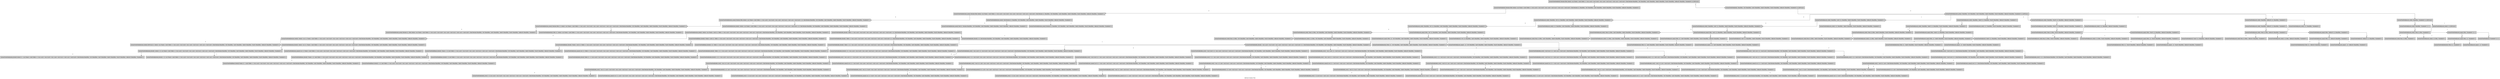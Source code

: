 digraph
{
    label = "Abstract Syntax Tree"
    splines = ortho

    b384e7c [ label = "SyntaxTreeNode[declare_area]{ Declare }{  Dfa1 Initial = m1 Finals = (m5) Table = ( <m1 a m2> <m1 b m3> <m1 c m4> <m2 b m1> <m3 c m1> <m4 b m5> ) End Declare Run(Dfa1, \"cb\") Run(Dfa1, \"acb\") Run(Dfa1, \"abcb\") Run(Dfa1, \"bccb\") Run(Dfa1, \"abbccb\") Run(Dfa1, \"bcababcb\") }", shape = box, style = filled ]
    dc11b95 [ label = "SyntaxTreeNode[identity]{ Dfa1 }{  Initial = m1 Finals = (m5) Table = ( <m1 a m2> <m1 b m3> <m1 c m4> <m2 b m1> <m3 c m1> <m4 b m5> ) End Declare Run(Dfa1, \"cb\") Run(Dfa1, \"acb\") Run(Dfa1, \"abcb\") Run(Dfa1, \"bccb\") Run(Dfa1, \"abbccb\") Run(Dfa1, \"bcababcb\") }", shape = box, style = filled ]
    "9a2f2b0" [ label = "SyntaxTreeNode[declare_area]{ Declare Dfa1 }{  Initial = m1 Finals = (m5) Table = ( <m1 a m2> <m1 b m3> <m1 c m4> <m2 b m1> <m3 c m1> <m4 b m5> ) End Declare Run(Dfa1, \"cb\") Run(Dfa1, \"acb\") Run(Dfa1, \"abcb\") Run(Dfa1, \"bccb\") Run(Dfa1, \"abbccb\") Run(Dfa1, \"bcababcb\") }", shape = box, style = filled ]
    "2a870c7" [ label = "SyntaxTreeNode[declare_body]{ [[NULL]] }{  Initial = m1 Finals = (m5) Table = ( <m1 a m2> <m1 b m3> <m1 c m4> <m2 b m1> <m3 c m1> <m4 b m5> ) End Declare Run(Dfa1, \"cb\") Run(Dfa1, \"acb\") Run(Dfa1, \"abcb\") Run(Dfa1, \"bccb\") Run(Dfa1, \"abbccb\") Run(Dfa1, \"bcababcb\") }", shape = box, style = filled ]
    a15c55b [ label = "SyntaxTreeNode[initial_block]{ Initial }{  = m1 Finals = (m5) Table = ( <m1 a m2> <m1 b m3> <m1 c m4> <m2 b m1> <m3 c m1> <m4 b m5> ) End Declare Run(Dfa1, \"cb\") Run(Dfa1, \"acb\") Run(Dfa1, \"abcb\") Run(Dfa1, \"bccb\") Run(Dfa1, \"abbccb\") Run(Dfa1, \"bcababcb\") }", shape = box, style = filled ]
    "8b6a541" [ label = "SyntaxTreeNode[initial_block]{ = }{  m1 Finals = (m5) Table = ( <m1 a m2> <m1 b m3> <m1 c m4> <m2 b m1> <m3 c m1> <m4 b m5> ) End Declare Run(Dfa1, \"cb\") Run(Dfa1, \"acb\") Run(Dfa1, \"abcb\") Run(Dfa1, \"bccb\") Run(Dfa1, \"abbccb\") Run(Dfa1, \"bcababcb\") }", shape = box, style = filled ]
    "27ed3b6" [ label = "SyntaxTreeNode[initial_block]{  Initial = }{  m1 Finals = (m5) Table = ( <m1 a m2> <m1 b m3> <m1 c m4> <m2 b m1> <m3 c m1> <m4 b m5> ) End Declare Run(Dfa1, \"cb\") Run(Dfa1, \"acb\") Run(Dfa1, \"abcb\") Run(Dfa1, \"bccb\") Run(Dfa1, \"abbccb\") Run(Dfa1, \"bcababcb\") }", shape = box, style = filled ]
    af635c9 [ label = "SyntaxTreeNode[state_name]{ m1 }{  Finals = (m5) Table = ( <m1 a m2> <m1 b m3> <m1 c m4> <m2 b m1> <m3 c m1> <m4 b m5> ) End Declare Run(Dfa1, \"cb\") Run(Dfa1, \"acb\") Run(Dfa1, \"abcb\") Run(Dfa1, \"bccb\") Run(Dfa1, \"abbccb\") Run(Dfa1, \"bcababcb\") }", shape = box, style = filled ]
    "689a6d8" [ label = "SyntaxTreeNode[initial_block]{  Initial = m1 }{  Finals = (m5) Table = ( <m1 a m2> <m1 b m3> <m1 c m4> <m2 b m1> <m3 c m1> <m4 b m5> ) End Declare Run(Dfa1, \"cb\") Run(Dfa1, \"acb\") Run(Dfa1, \"abcb\") Run(Dfa1, \"bccb\") Run(Dfa1, \"abbccb\") Run(Dfa1, \"bcababcb\") }", shape = box, style = filled ]
    fa0025f [ label = "SyntaxTreeNode[declare_body]{  Initial = m1 }{  Finals = (m5) Table = ( <m1 a m2> <m1 b m3> <m1 c m4> <m2 b m1> <m3 c m1> <m4 b m5> ) End Declare Run(Dfa1, \"cb\") Run(Dfa1, \"acb\") Run(Dfa1, \"abcb\") Run(Dfa1, \"bccb\") Run(Dfa1, \"abbccb\") Run(Dfa1, \"bcababcb\") }", shape = box, style = filled ]
    ec50811 [ label = "SyntaxTreeNode[finals_block]{ Finals }{  = (m5) Table = ( <m1 a m2> <m1 b m3> <m1 c m4> <m2 b m1> <m3 c m1> <m4 b m5> ) End Declare Run(Dfa1, \"cb\") Run(Dfa1, \"acb\") Run(Dfa1, \"abcb\") Run(Dfa1, \"bccb\") Run(Dfa1, \"abbccb\") Run(Dfa1, \"bcababcb\") }", shape = box, style = filled ]
    "32fe9bc" [ label = "SyntaxTreeNode[finals_block]{ = }{  (m5) Table = ( <m1 a m2> <m1 b m3> <m1 c m4> <m2 b m1> <m3 c m1> <m4 b m5> ) End Declare Run(Dfa1, \"cb\") Run(Dfa1, \"acb\") Run(Dfa1, \"abcb\") Run(Dfa1, \"bccb\") Run(Dfa1, \"abbccb\") Run(Dfa1, \"bcababcb\") }", shape = box, style = filled ]
    c844104 [ label = "SyntaxTreeNode[finals_block]{  Finals = }{  (m5) Table = ( <m1 a m2> <m1 b m3> <m1 c m4> <m2 b m1> <m3 c m1> <m4 b m5> ) End Declare Run(Dfa1, \"cb\") Run(Dfa1, \"acb\") Run(Dfa1, \"abcb\") Run(Dfa1, \"bccb\") Run(Dfa1, \"abbccb\") Run(Dfa1, \"bcababcb\") }", shape = box, style = filled ]
    "8ea7c40" [ label = "SyntaxTreeNode[finals_block]{ ( }{ m5) Table = ( <m1 a m2> <m1 b m3> <m1 c m4> <m2 b m1> <m3 c m1> <m4 b m5> ) End Declare Run(Dfa1, \"cb\") Run(Dfa1, \"acb\") Run(Dfa1, \"abcb\") Run(Dfa1, \"bccb\") Run(Dfa1, \"abbccb\") Run(Dfa1, \"bcababcb\") }", shape = box, style = filled ]
    a1e719b [ label = "SyntaxTreeNode[finals_block]{  Finals = ( }{ m5) Table = ( <m1 a m2> <m1 b m3> <m1 c m4> <m2 b m1> <m3 c m1> <m4 b m5> ) End Declare Run(Dfa1, \"cb\") Run(Dfa1, \"acb\") Run(Dfa1, \"abcb\") Run(Dfa1, \"bccb\") Run(Dfa1, \"abbccb\") Run(Dfa1, \"bcababcb\") }", shape = box, style = filled ]
    "5229cfd" [ label = "SyntaxTreeNode[state_name]{ m5 }{ ) Table = ( <m1 a m2> <m1 b m3> <m1 c m4> <m2 b m1> <m3 c m1> <m4 b m5> ) End Declare Run(Dfa1, \"cb\") Run(Dfa1, \"acb\") Run(Dfa1, \"abcb\") Run(Dfa1, \"bccb\") Run(Dfa1, \"abbccb\") Run(Dfa1, \"bcababcb\") }", shape = box, style = filled ]
    "5da8fe3" [ label = "SyntaxTreeNode[finals_block]{  Finals = (m5 }{ ) Table = ( <m1 a m2> <m1 b m3> <m1 c m4> <m2 b m1> <m3 c m1> <m4 b m5> ) End Declare Run(Dfa1, \"cb\") Run(Dfa1, \"acb\") Run(Dfa1, \"abcb\") Run(Dfa1, \"bccb\") Run(Dfa1, \"abbccb\") Run(Dfa1, \"bcababcb\") }", shape = box, style = filled ]
    "9f70031" [ label = "SyntaxTreeNode[finals_block]{ ) }{  Table = ( <m1 a m2> <m1 b m3> <m1 c m4> <m2 b m1> <m3 c m1> <m4 b m5> ) End Declare Run(Dfa1, \"cb\") Run(Dfa1, \"acb\") Run(Dfa1, \"abcb\") Run(Dfa1, \"bccb\") Run(Dfa1, \"abbccb\") Run(Dfa1, \"bcababcb\") }", shape = box, style = filled ]
    "69050c2" [ label = "SyntaxTreeNode[finals_block]{  Finals = (m5) }{  Table = ( <m1 a m2> <m1 b m3> <m1 c m4> <m2 b m1> <m3 c m1> <m4 b m5> ) End Declare Run(Dfa1, \"cb\") Run(Dfa1, \"acb\") Run(Dfa1, \"abcb\") Run(Dfa1, \"bccb\") Run(Dfa1, \"abbccb\") Run(Dfa1, \"bcababcb\") }", shape = box, style = filled ]
    "16c6d23" [ label = "SyntaxTreeNode[declare_body]{  Initial = m1 Finals = (m5) }{  Table = ( <m1 a m2> <m1 b m3> <m1 c m4> <m2 b m1> <m3 c m1> <m4 b m5> ) End Declare Run(Dfa1, \"cb\") Run(Dfa1, \"acb\") Run(Dfa1, \"abcb\") Run(Dfa1, \"bccb\") Run(Dfa1, \"abbccb\") Run(Dfa1, \"bcababcb\") }", shape = box, style = filled ]
    "2aea170" [ label = "SyntaxTreeNode[table_block]{ Table }{  = ( <m1 a m2> <m1 b m3> <m1 c m4> <m2 b m1> <m3 c m1> <m4 b m5> ) End Declare Run(Dfa1, \"cb\") Run(Dfa1, \"acb\") Run(Dfa1, \"abcb\") Run(Dfa1, \"bccb\") Run(Dfa1, \"abbccb\") Run(Dfa1, \"bcababcb\") }", shape = box, style = filled ]
    ee85b54 [ label = "SyntaxTreeNode[table_block]{ = }{  ( <m1 a m2> <m1 b m3> <m1 c m4> <m2 b m1> <m3 c m1> <m4 b m5> ) End Declare Run(Dfa1, \"cb\") Run(Dfa1, \"acb\") Run(Dfa1, \"abcb\") Run(Dfa1, \"bccb\") Run(Dfa1, \"abbccb\") Run(Dfa1, \"bcababcb\") }", shape = box, style = filled ]
    e39d066 [ label = "SyntaxTreeNode[table_block]{  Table = }{  ( <m1 a m2> <m1 b m3> <m1 c m4> <m2 b m1> <m3 c m1> <m4 b m5> ) End Declare Run(Dfa1, \"cb\") Run(Dfa1, \"acb\") Run(Dfa1, \"abcb\") Run(Dfa1, \"bccb\") Run(Dfa1, \"abbccb\") Run(Dfa1, \"bcababcb\") }", shape = box, style = filled ]
    "22925b6" [ label = "SyntaxTreeNode[table_block]{ ( }{  <m1 a m2> <m1 b m3> <m1 c m4> <m2 b m1> <m3 c m1> <m4 b m5> ) End Declare Run(Dfa1, \"cb\") Run(Dfa1, \"acb\") Run(Dfa1, \"abcb\") Run(Dfa1, \"bccb\") Run(Dfa1, \"abbccb\") Run(Dfa1, \"bcababcb\") }", shape = box, style = filled ]
    c77d4ca [ label = "SyntaxTreeNode[table_block]{  Table = ( }{  <m1 a m2> <m1 b m3> <m1 c m4> <m2 b m1> <m3 c m1> <m4 b m5> ) End Declare Run(Dfa1, \"cb\") Run(Dfa1, \"acb\") Run(Dfa1, \"abcb\") Run(Dfa1, \"bccb\") Run(Dfa1, \"abbccb\") Run(Dfa1, \"bcababcb\") }", shape = box, style = filled ]
    "13e65bf" [ label = "SyntaxTreeNode[table_row]{ < }{ m1 a m2> <m1 b m3> <m1 c m4> <m2 b m1> <m3 c m1> <m4 b m5> ) End Declare Run(Dfa1, \"cb\") Run(Dfa1, \"acb\") Run(Dfa1, \"abcb\") Run(Dfa1, \"bccb\") Run(Dfa1, \"abbccb\") Run(Dfa1, \"bcababcb\") }", shape = box, style = filled ]
    "38af056" [ label = "SyntaxTreeNode[state_name]{ m1 }{  a m2> <m1 b m3> <m1 c m4> <m2 b m1> <m3 c m1> <m4 b m5> ) End Declare Run(Dfa1, \"cb\") Run(Dfa1, \"acb\") Run(Dfa1, \"abcb\") Run(Dfa1, \"bccb\") Run(Dfa1, \"abbccb\") Run(Dfa1, \"bcababcb\") }", shape = box, style = filled ]
    "57dfb90" [ label = "SyntaxTreeNode[table_row]{  <m1 }{  a m2> <m1 b m3> <m1 c m4> <m2 b m1> <m3 c m1> <m4 b m5> ) End Declare Run(Dfa1, \"cb\") Run(Dfa1, \"acb\") Run(Dfa1, \"abcb\") Run(Dfa1, \"bccb\") Run(Dfa1, \"abbccb\") Run(Dfa1, \"bcababcb\") }", shape = box, style = filled ]
    e5d024a [ label = "SyntaxTreeNode[symbol]{ a }{  m2> <m1 b m3> <m1 c m4> <m2 b m1> <m3 c m1> <m4 b m5> ) End Declare Run(Dfa1, \"cb\") Run(Dfa1, \"acb\") Run(Dfa1, \"abcb\") Run(Dfa1, \"bccb\") Run(Dfa1, \"abbccb\") Run(Dfa1, \"bcababcb\") }", shape = box, style = filled ]
    de2fcef [ label = "SyntaxTreeNode[table_row]{  <m1 a }{  m2> <m1 b m3> <m1 c m4> <m2 b m1> <m3 c m1> <m4 b m5> ) End Declare Run(Dfa1, \"cb\") Run(Dfa1, \"acb\") Run(Dfa1, \"abcb\") Run(Dfa1, \"bccb\") Run(Dfa1, \"abbccb\") Run(Dfa1, \"bcababcb\") }", shape = box, style = filled ]
    c537ff0 [ label = "SyntaxTreeNode[state_name]{ m2 }{ > <m1 b m3> <m1 c m4> <m2 b m1> <m3 c m1> <m4 b m5> ) End Declare Run(Dfa1, \"cb\") Run(Dfa1, \"acb\") Run(Dfa1, \"abcb\") Run(Dfa1, \"bccb\") Run(Dfa1, \"abbccb\") Run(Dfa1, \"bcababcb\") }", shape = box, style = filled ]
    "0ee360b" [ label = "SyntaxTreeNode[table_row]{  <m1 a m2 }{ > <m1 b m3> <m1 c m4> <m2 b m1> <m3 c m1> <m4 b m5> ) End Declare Run(Dfa1, \"cb\") Run(Dfa1, \"acb\") Run(Dfa1, \"abcb\") Run(Dfa1, \"bccb\") Run(Dfa1, \"abbccb\") Run(Dfa1, \"bcababcb\") }", shape = box, style = filled ]
    a6b63a8 [ label = "SyntaxTreeNode[table_row]{ > }{  <m1 b m3> <m1 c m4> <m2 b m1> <m3 c m1> <m4 b m5> ) End Declare Run(Dfa1, \"cb\") Run(Dfa1, \"acb\") Run(Dfa1, \"abcb\") Run(Dfa1, \"bccb\") Run(Dfa1, \"abbccb\") Run(Dfa1, \"bcababcb\") }", shape = box, style = filled ]
    "9decc96" [ label = "SyntaxTreeNode[table_row]{  <m1 a m2> }{  <m1 b m3> <m1 c m4> <m2 b m1> <m3 c m1> <m4 b m5> ) End Declare Run(Dfa1, \"cb\") Run(Dfa1, \"acb\") Run(Dfa1, \"abcb\") Run(Dfa1, \"bccb\") Run(Dfa1, \"abbccb\") Run(Dfa1, \"bcababcb\") }", shape = box, style = filled ]
    adc018e [ label = "SyntaxTreeNode[table_row]{ < }{ m1 b m3> <m1 c m4> <m2 b m1> <m3 c m1> <m4 b m5> ) End Declare Run(Dfa1, \"cb\") Run(Dfa1, \"acb\") Run(Dfa1, \"abcb\") Run(Dfa1, \"bccb\") Run(Dfa1, \"abbccb\") Run(Dfa1, \"bcababcb\") }", shape = box, style = filled ]
    "7da2ecf" [ label = "SyntaxTreeNode[state_name]{ m1 }{  b m3> <m1 c m4> <m2 b m1> <m3 c m1> <m4 b m5> ) End Declare Run(Dfa1, \"cb\") Run(Dfa1, \"acb\") Run(Dfa1, \"abcb\") Run(Dfa1, \"bccb\") Run(Dfa1, \"abbccb\") Run(Dfa1, \"bcababcb\") }", shape = box, style = filled ]
    c303753 [ label = "SyntaxTreeNode[table_row]{  <m1 }{  b m3> <m1 c m4> <m2 b m1> <m3 c m1> <m4 b m5> ) End Declare Run(Dfa1, \"cb\") Run(Dfa1, \"acb\") Run(Dfa1, \"abcb\") Run(Dfa1, \"bccb\") Run(Dfa1, \"abbccb\") Run(Dfa1, \"bcababcb\") }", shape = box, style = filled ]
    c418781 [ label = "SyntaxTreeNode[symbol]{ b }{  m3> <m1 c m4> <m2 b m1> <m3 c m1> <m4 b m5> ) End Declare Run(Dfa1, \"cb\") Run(Dfa1, \"acb\") Run(Dfa1, \"abcb\") Run(Dfa1, \"bccb\") Run(Dfa1, \"abbccb\") Run(Dfa1, \"bcababcb\") }", shape = box, style = filled ]
    "77853b6" [ label = "SyntaxTreeNode[table_row]{  <m1 b }{  m3> <m1 c m4> <m2 b m1> <m3 c m1> <m4 b m5> ) End Declare Run(Dfa1, \"cb\") Run(Dfa1, \"acb\") Run(Dfa1, \"abcb\") Run(Dfa1, \"bccb\") Run(Dfa1, \"abbccb\") Run(Dfa1, \"bcababcb\") }", shape = box, style = filled ]
    f3982a7 [ label = "SyntaxTreeNode[state_name]{ m3 }{ > <m1 c m4> <m2 b m1> <m3 c m1> <m4 b m5> ) End Declare Run(Dfa1, \"cb\") Run(Dfa1, \"acb\") Run(Dfa1, \"abcb\") Run(Dfa1, \"bccb\") Run(Dfa1, \"abbccb\") Run(Dfa1, \"bcababcb\") }", shape = box, style = filled ]
    a9c6177 [ label = "SyntaxTreeNode[table_row]{  <m1 b m3 }{ > <m1 c m4> <m2 b m1> <m3 c m1> <m4 b m5> ) End Declare Run(Dfa1, \"cb\") Run(Dfa1, \"acb\") Run(Dfa1, \"abcb\") Run(Dfa1, \"bccb\") Run(Dfa1, \"abbccb\") Run(Dfa1, \"bcababcb\") }", shape = box, style = filled ]
    "91db31a" [ label = "SyntaxTreeNode[table_row]{ > }{  <m1 c m4> <m2 b m1> <m3 c m1> <m4 b m5> ) End Declare Run(Dfa1, \"cb\") Run(Dfa1, \"acb\") Run(Dfa1, \"abcb\") Run(Dfa1, \"bccb\") Run(Dfa1, \"abbccb\") Run(Dfa1, \"bcababcb\") }", shape = box, style = filled ]
    "46387ca" [ label = "SyntaxTreeNode[table_row]{  <m1 b m3> }{  <m1 c m4> <m2 b m1> <m3 c m1> <m4 b m5> ) End Declare Run(Dfa1, \"cb\") Run(Dfa1, \"acb\") Run(Dfa1, \"abcb\") Run(Dfa1, \"bccb\") Run(Dfa1, \"abbccb\") Run(Dfa1, \"bcababcb\") }", shape = box, style = filled ]
    "8352d06" [ label = "SyntaxTreeNode[table_row]{ < }{ m1 c m4> <m2 b m1> <m3 c m1> <m4 b m5> ) End Declare Run(Dfa1, \"cb\") Run(Dfa1, \"acb\") Run(Dfa1, \"abcb\") Run(Dfa1, \"bccb\") Run(Dfa1, \"abbccb\") Run(Dfa1, \"bcababcb\") }", shape = box, style = filled ]
    c3e468f [ label = "SyntaxTreeNode[state_name]{ m1 }{  c m4> <m2 b m1> <m3 c m1> <m4 b m5> ) End Declare Run(Dfa1, \"cb\") Run(Dfa1, \"acb\") Run(Dfa1, \"abcb\") Run(Dfa1, \"bccb\") Run(Dfa1, \"abbccb\") Run(Dfa1, \"bcababcb\") }", shape = box, style = filled ]
    fb95dfc [ label = "SyntaxTreeNode[table_row]{  <m1 }{  c m4> <m2 b m1> <m3 c m1> <m4 b m5> ) End Declare Run(Dfa1, \"cb\") Run(Dfa1, \"acb\") Run(Dfa1, \"abcb\") Run(Dfa1, \"bccb\") Run(Dfa1, \"abbccb\") Run(Dfa1, \"bcababcb\") }", shape = box, style = filled ]
    "55f8d84" [ label = "SyntaxTreeNode[symbol]{ c }{  m4> <m2 b m1> <m3 c m1> <m4 b m5> ) End Declare Run(Dfa1, \"cb\") Run(Dfa1, \"acb\") Run(Dfa1, \"abcb\") Run(Dfa1, \"bccb\") Run(Dfa1, \"abbccb\") Run(Dfa1, \"bcababcb\") }", shape = box, style = filled ]
    fca3d29 [ label = "SyntaxTreeNode[table_row]{  <m1 c }{  m4> <m2 b m1> <m3 c m1> <m4 b m5> ) End Declare Run(Dfa1, \"cb\") Run(Dfa1, \"acb\") Run(Dfa1, \"abcb\") Run(Dfa1, \"bccb\") Run(Dfa1, \"abbccb\") Run(Dfa1, \"bcababcb\") }", shape = box, style = filled ]
    b26bb39 [ label = "SyntaxTreeNode[state_name]{ m4 }{ > <m2 b m1> <m3 c m1> <m4 b m5> ) End Declare Run(Dfa1, \"cb\") Run(Dfa1, \"acb\") Run(Dfa1, \"abcb\") Run(Dfa1, \"bccb\") Run(Dfa1, \"abbccb\") Run(Dfa1, \"bcababcb\") }", shape = box, style = filled ]
    "05f12fe" [ label = "SyntaxTreeNode[table_row]{  <m1 c m4 }{ > <m2 b m1> <m3 c m1> <m4 b m5> ) End Declare Run(Dfa1, \"cb\") Run(Dfa1, \"acb\") Run(Dfa1, \"abcb\") Run(Dfa1, \"bccb\") Run(Dfa1, \"abbccb\") Run(Dfa1, \"bcababcb\") }", shape = box, style = filled ]
    b234d2f [ label = "SyntaxTreeNode[table_row]{ > }{  <m2 b m1> <m3 c m1> <m4 b m5> ) End Declare Run(Dfa1, \"cb\") Run(Dfa1, \"acb\") Run(Dfa1, \"abcb\") Run(Dfa1, \"bccb\") Run(Dfa1, \"abbccb\") Run(Dfa1, \"bcababcb\") }", shape = box, style = filled ]
    "5a9eb46" [ label = "SyntaxTreeNode[table_row]{  <m1 c m4> }{  <m2 b m1> <m3 c m1> <m4 b m5> ) End Declare Run(Dfa1, \"cb\") Run(Dfa1, \"acb\") Run(Dfa1, \"abcb\") Run(Dfa1, \"bccb\") Run(Dfa1, \"abbccb\") Run(Dfa1, \"bcababcb\") }", shape = box, style = filled ]
    fbc1b90 [ label = "SyntaxTreeNode[table_row]{ < }{ m2 b m1> <m3 c m1> <m4 b m5> ) End Declare Run(Dfa1, \"cb\") Run(Dfa1, \"acb\") Run(Dfa1, \"abcb\") Run(Dfa1, \"bccb\") Run(Dfa1, \"abbccb\") Run(Dfa1, \"bcababcb\") }", shape = box, style = filled ]
    "1c65b00" [ label = "SyntaxTreeNode[state_name]{ m2 }{  b m1> <m3 c m1> <m4 b m5> ) End Declare Run(Dfa1, \"cb\") Run(Dfa1, \"acb\") Run(Dfa1, \"abcb\") Run(Dfa1, \"bccb\") Run(Dfa1, \"abbccb\") Run(Dfa1, \"bcababcb\") }", shape = box, style = filled ]
    "9df1cec" [ label = "SyntaxTreeNode[table_row]{  <m2 }{  b m1> <m3 c m1> <m4 b m5> ) End Declare Run(Dfa1, \"cb\") Run(Dfa1, \"acb\") Run(Dfa1, \"abcb\") Run(Dfa1, \"bccb\") Run(Dfa1, \"abbccb\") Run(Dfa1, \"bcababcb\") }", shape = box, style = filled ]
    "18b5b09" [ label = "SyntaxTreeNode[symbol]{ b }{  m1> <m3 c m1> <m4 b m5> ) End Declare Run(Dfa1, \"cb\") Run(Dfa1, \"acb\") Run(Dfa1, \"abcb\") Run(Dfa1, \"bccb\") Run(Dfa1, \"abbccb\") Run(Dfa1, \"bcababcb\") }", shape = box, style = filled ]
    "713b169" [ label = "SyntaxTreeNode[table_row]{  <m2 b }{  m1> <m3 c m1> <m4 b m5> ) End Declare Run(Dfa1, \"cb\") Run(Dfa1, \"acb\") Run(Dfa1, \"abcb\") Run(Dfa1, \"bccb\") Run(Dfa1, \"abbccb\") Run(Dfa1, \"bcababcb\") }", shape = box, style = filled ]
    e53e654 [ label = "SyntaxTreeNode[state_name]{ m1 }{ > <m3 c m1> <m4 b m5> ) End Declare Run(Dfa1, \"cb\") Run(Dfa1, \"acb\") Run(Dfa1, \"abcb\") Run(Dfa1, \"bccb\") Run(Dfa1, \"abbccb\") Run(Dfa1, \"bcababcb\") }", shape = box, style = filled ]
    "462a345" [ label = "SyntaxTreeNode[table_row]{  <m2 b m1 }{ > <m3 c m1> <m4 b m5> ) End Declare Run(Dfa1, \"cb\") Run(Dfa1, \"acb\") Run(Dfa1, \"abcb\") Run(Dfa1, \"bccb\") Run(Dfa1, \"abbccb\") Run(Dfa1, \"bcababcb\") }", shape = box, style = filled ]
    "2e7e235" [ label = "SyntaxTreeNode[table_row]{ > }{  <m3 c m1> <m4 b m5> ) End Declare Run(Dfa1, \"cb\") Run(Dfa1, \"acb\") Run(Dfa1, \"abcb\") Run(Dfa1, \"bccb\") Run(Dfa1, \"abbccb\") Run(Dfa1, \"bcababcb\") }", shape = box, style = filled ]
    "40ca8af" [ label = "SyntaxTreeNode[table_row]{  <m2 b m1> }{  <m3 c m1> <m4 b m5> ) End Declare Run(Dfa1, \"cb\") Run(Dfa1, \"acb\") Run(Dfa1, \"abcb\") Run(Dfa1, \"bccb\") Run(Dfa1, \"abbccb\") Run(Dfa1, \"bcababcb\") }", shape = box, style = filled ]
    "3d0f28a" [ label = "SyntaxTreeNode[table_row]{ < }{ m3 c m1> <m4 b m5> ) End Declare Run(Dfa1, \"cb\") Run(Dfa1, \"acb\") Run(Dfa1, \"abcb\") Run(Dfa1, \"bccb\") Run(Dfa1, \"abbccb\") Run(Dfa1, \"bcababcb\") }", shape = box, style = filled ]
    "740a84c" [ label = "SyntaxTreeNode[state_name]{ m3 }{  c m1> <m4 b m5> ) End Declare Run(Dfa1, \"cb\") Run(Dfa1, \"acb\") Run(Dfa1, \"abcb\") Run(Dfa1, \"bccb\") Run(Dfa1, \"abbccb\") Run(Dfa1, \"bcababcb\") }", shape = box, style = filled ]
    a60930d [ label = "SyntaxTreeNode[table_row]{  <m3 }{  c m1> <m4 b m5> ) End Declare Run(Dfa1, \"cb\") Run(Dfa1, \"acb\") Run(Dfa1, \"abcb\") Run(Dfa1, \"bccb\") Run(Dfa1, \"abbccb\") Run(Dfa1, \"bcababcb\") }", shape = box, style = filled ]
    ecd27e5 [ label = "SyntaxTreeNode[symbol]{ c }{  m1> <m4 b m5> ) End Declare Run(Dfa1, \"cb\") Run(Dfa1, \"acb\") Run(Dfa1, \"abcb\") Run(Dfa1, \"bccb\") Run(Dfa1, \"abbccb\") Run(Dfa1, \"bcababcb\") }", shape = box, style = filled ]
    "4273fb2" [ label = "SyntaxTreeNode[table_row]{  <m3 c }{  m1> <m4 b m5> ) End Declare Run(Dfa1, \"cb\") Run(Dfa1, \"acb\") Run(Dfa1, \"abcb\") Run(Dfa1, \"bccb\") Run(Dfa1, \"abbccb\") Run(Dfa1, \"bcababcb\") }", shape = box, style = filled ]
    "472d838" [ label = "SyntaxTreeNode[state_name]{ m1 }{ > <m4 b m5> ) End Declare Run(Dfa1, \"cb\") Run(Dfa1, \"acb\") Run(Dfa1, \"abcb\") Run(Dfa1, \"bccb\") Run(Dfa1, \"abbccb\") Run(Dfa1, \"bcababcb\") }", shape = box, style = filled ]
    5698913 [ label = "SyntaxTreeNode[table_row]{  <m3 c m1 }{ > <m4 b m5> ) End Declare Run(Dfa1, \"cb\") Run(Dfa1, \"acb\") Run(Dfa1, \"abcb\") Run(Dfa1, \"bccb\") Run(Dfa1, \"abbccb\") Run(Dfa1, \"bcababcb\") }", shape = box, style = filled ]
    a6f2c98 [ label = "SyntaxTreeNode[table_row]{ > }{  <m4 b m5> ) End Declare Run(Dfa1, \"cb\") Run(Dfa1, \"acb\") Run(Dfa1, \"abcb\") Run(Dfa1, \"bccb\") Run(Dfa1, \"abbccb\") Run(Dfa1, \"bcababcb\") }", shape = box, style = filled ]
    c90f9ce [ label = "SyntaxTreeNode[table_row]{  <m3 c m1> }{  <m4 b m5> ) End Declare Run(Dfa1, \"cb\") Run(Dfa1, \"acb\") Run(Dfa1, \"abcb\") Run(Dfa1, \"bccb\") Run(Dfa1, \"abbccb\") Run(Dfa1, \"bcababcb\") }", shape = box, style = filled ]
    "5ea676d" [ label = "SyntaxTreeNode[table_row]{ < }{ m4 b m5> ) End Declare Run(Dfa1, \"cb\") Run(Dfa1, \"acb\") Run(Dfa1, \"abcb\") Run(Dfa1, \"bccb\") Run(Dfa1, \"abbccb\") Run(Dfa1, \"bcababcb\") }", shape = box, style = filled ]
    c1b67f4 [ label = "SyntaxTreeNode[state_name]{ m4 }{  b m5> ) End Declare Run(Dfa1, \"cb\") Run(Dfa1, \"acb\") Run(Dfa1, \"abcb\") Run(Dfa1, \"bccb\") Run(Dfa1, \"abbccb\") Run(Dfa1, \"bcababcb\") }", shape = box, style = filled ]
    "0b723ea" [ label = "SyntaxTreeNode[table_row]{  <m4 }{  b m5> ) End Declare Run(Dfa1, \"cb\") Run(Dfa1, \"acb\") Run(Dfa1, \"abcb\") Run(Dfa1, \"bccb\") Run(Dfa1, \"abbccb\") Run(Dfa1, \"bcababcb\") }", shape = box, style = filled ]
    "6e3cf29" [ label = "SyntaxTreeNode[symbol]{ b }{  m5> ) End Declare Run(Dfa1, \"cb\") Run(Dfa1, \"acb\") Run(Dfa1, \"abcb\") Run(Dfa1, \"bccb\") Run(Dfa1, \"abbccb\") Run(Dfa1, \"bcababcb\") }", shape = box, style = filled ]
    a4b379f [ label = "SyntaxTreeNode[table_row]{  <m4 b }{  m5> ) End Declare Run(Dfa1, \"cb\") Run(Dfa1, \"acb\") Run(Dfa1, \"abcb\") Run(Dfa1, \"bccb\") Run(Dfa1, \"abbccb\") Run(Dfa1, \"bcababcb\") }", shape = box, style = filled ]
    "133e05f" [ label = "SyntaxTreeNode[state_name]{ m5 }{ > ) End Declare Run(Dfa1, \"cb\") Run(Dfa1, \"acb\") Run(Dfa1, \"abcb\") Run(Dfa1, \"bccb\") Run(Dfa1, \"abbccb\") Run(Dfa1, \"bcababcb\") }", shape = box, style = filled ]
    "9e1b0b3" [ label = "SyntaxTreeNode[table_row]{  <m4 b m5 }{ > ) End Declare Run(Dfa1, \"cb\") Run(Dfa1, \"acb\") Run(Dfa1, \"abcb\") Run(Dfa1, \"bccb\") Run(Dfa1, \"abbccb\") Run(Dfa1, \"bcababcb\") }", shape = box, style = filled ]
    "7b52a83" [ label = "SyntaxTreeNode[table_row]{ > }{  ) End Declare Run(Dfa1, \"cb\") Run(Dfa1, \"acb\") Run(Dfa1, \"abcb\") Run(Dfa1, \"bccb\") Run(Dfa1, \"abbccb\") Run(Dfa1, \"bcababcb\") }", shape = box, style = filled ]
    c6aa69c [ label = "SyntaxTreeNode[table_row]{  <m4 b m5> }{  ) End Declare Run(Dfa1, \"cb\") Run(Dfa1, \"acb\") Run(Dfa1, \"abcb\") Run(Dfa1, \"bccb\") Run(Dfa1, \"abbccb\") Run(Dfa1, \"bcababcb\") }", shape = box, style = filled ]
    bf3401c [ label = "SyntaxTreeNode[table_block]{  <m1 a m2> <m1 b m3> <m1 c m4> <m2 b m1> <m3 c m1> <m4 b m5> }{  ) End Declare Run(Dfa1, \"cb\") Run(Dfa1, \"acb\") Run(Dfa1, \"abcb\") Run(Dfa1, \"bccb\") Run(Dfa1, \"abbccb\") Run(Dfa1, \"bcababcb\") }", shape = box, style = filled ]
    "26c616d" [ label = "SyntaxTreeNode[table_block]{  Table = ( <m1 a m2> <m1 b m3> <m1 c m4> <m2 b m1> <m3 c m1> <m4 b m5> }{  ) End Declare Run(Dfa1, \"cb\") Run(Dfa1, \"acb\") Run(Dfa1, \"abcb\") Run(Dfa1, \"bccb\") Run(Dfa1, \"abbccb\") Run(Dfa1, \"bcababcb\") }", shape = box, style = filled ]
    "11f5486" [ label = "SyntaxTreeNode[table_block]{ ) }{  End Declare Run(Dfa1, \"cb\") Run(Dfa1, \"acb\") Run(Dfa1, \"abcb\") Run(Dfa1, \"bccb\") Run(Dfa1, \"abbccb\") Run(Dfa1, \"bcababcb\") }", shape = box, style = filled ]
    "061af7f" [ label = "SyntaxTreeNode[table_block]{  Table = ( <m1 a m2> <m1 b m3> <m1 c m4> <m2 b m1> <m3 c m1> <m4 b m5> ) }{  End Declare Run(Dfa1, \"cb\") Run(Dfa1, \"acb\") Run(Dfa1, \"abcb\") Run(Dfa1, \"bccb\") Run(Dfa1, \"abbccb\") Run(Dfa1, \"bcababcb\") }", shape = box, style = filled ]
    cd5a145 [ label = "SyntaxTreeNode[declare_body]{  Initial = m1 Finals = (m5) Table = ( <m1 a m2> <m1 b m3> <m1 c m4> <m2 b m1> <m3 c m1> <m4 b m5> ) }{  End Declare Run(Dfa1, \"cb\") Run(Dfa1, \"acb\") Run(Dfa1, \"abcb\") Run(Dfa1, \"bccb\") Run(Dfa1, \"abbccb\") Run(Dfa1, \"bcababcb\") }", shape = box, style = filled ]
    "633f255" [ label = "SyntaxTreeNode[declare_area]{ Declare Dfa1 Initial = m1 Finals = (m5) Table = ( <m1 a m2> <m1 b m3> <m1 c m4> <m2 b m1> <m3 c m1> <m4 b m5> ) }{  End Declare Run(Dfa1, \"cb\") Run(Dfa1, \"acb\") Run(Dfa1, \"abcb\") Run(Dfa1, \"bccb\") Run(Dfa1, \"abbccb\") Run(Dfa1, \"bcababcb\") }", shape = box, style = filled ]
    a04401b [ label = "SyntaxTreeNode[declare_area]{ End }{  Declare Run(Dfa1, \"cb\") Run(Dfa1, \"acb\") Run(Dfa1, \"abcb\") Run(Dfa1, \"bccb\") Run(Dfa1, \"abbccb\") Run(Dfa1, \"bcababcb\") }", shape = box, style = filled ]
    "63416d6" [ label = "SyntaxTreeNode[declare_area]{ Declare }{  Run(Dfa1, \"cb\") Run(Dfa1, \"acb\") Run(Dfa1, \"abcb\") Run(Dfa1, \"bccb\") Run(Dfa1, \"abbccb\") Run(Dfa1, \"bcababcb\") }", shape = box, style = filled ]
    "88b4ec5" [ label = "SyntaxTreeNode[declare_area]{  End Declare }{  Run(Dfa1, \"cb\") Run(Dfa1, \"acb\") Run(Dfa1, \"abcb\") Run(Dfa1, \"bccb\") Run(Dfa1, \"abbccb\") Run(Dfa1, \"bcababcb\") }", shape = box, style = filled ]
    d0ce8db [ label = "SyntaxTreeNode[declare_area]{ Declare Dfa1 Initial = m1 Finals = (m5) Table = ( <m1 a m2> <m1 b m3> <m1 c m4> <m2 b m1> <m3 c m1> <m4 b m5> ) End Declare }{  Run(Dfa1, \"cb\") Run(Dfa1, \"acb\") Run(Dfa1, \"abcb\") Run(Dfa1, \"bccb\") Run(Dfa1, \"abbccb\") Run(Dfa1, \"bcababcb\") }", shape = box, style = filled ]
    "174fc68" [ label = "SyntaxTreeNode[dsl]{ Declare Dfa1 Initial = m1 Finals = (m5) Table = ( <m1 a m2> <m1 b m3> <m1 c m4> <m2 b m1> <m3 c m1> <m4 b m5> ) End Declare }{  Run(Dfa1, \"cb\") Run(Dfa1, \"acb\") Run(Dfa1, \"abcb\") Run(Dfa1, \"bccb\") Run(Dfa1, \"abbccb\") Run(Dfa1, \"bcababcb\") }", shape = box, style = filled ]
    "55dc694" [ label = "SyntaxTreeNode[asset_rule]{ Run }{ (Dfa1, \"cb\") Run(Dfa1, \"acb\") Run(Dfa1, \"abcb\") Run(Dfa1, \"bccb\") Run(Dfa1, \"abbccb\") Run(Dfa1, \"bcababcb\") }", shape = box, style = filled ]
    "6a18d14" [ label = "SyntaxTreeNode[asset_rule]{ ( }{ Dfa1, \"cb\") Run(Dfa1, \"acb\") Run(Dfa1, \"abcb\") Run(Dfa1, \"bccb\") Run(Dfa1, \"abbccb\") Run(Dfa1, \"bcababcb\") }", shape = box, style = filled ]
    a02cc0e [ label = "SyntaxTreeNode[asset_rule]{  Run( }{ Dfa1, \"cb\") Run(Dfa1, \"acb\") Run(Dfa1, \"abcb\") Run(Dfa1, \"bccb\") Run(Dfa1, \"abbccb\") Run(Dfa1, \"bcababcb\") }", shape = box, style = filled ]
    "969f2ee" [ label = "SyntaxTreeNode[identity]{ Dfa1 }{ , \"cb\") Run(Dfa1, \"acb\") Run(Dfa1, \"abcb\") Run(Dfa1, \"bccb\") Run(Dfa1, \"abbccb\") Run(Dfa1, \"bcababcb\") }", shape = box, style = filled ]
    "00d66cd" [ label = "SyntaxTreeNode[asset_args]{ , }{  \"cb\") Run(Dfa1, \"acb\") Run(Dfa1, \"abcb\") Run(Dfa1, \"bccb\") Run(Dfa1, \"abbccb\") Run(Dfa1, \"bcababcb\") }", shape = box, style = filled ]
    7213366 [ label = "SyntaxTreeNode[asset_args]{ Dfa1, }{  \"cb\") Run(Dfa1, \"acb\") Run(Dfa1, \"abcb\") Run(Dfa1, \"bccb\") Run(Dfa1, \"abbccb\") Run(Dfa1, \"bcababcb\") }", shape = box, style = filled ]
    f435133 [ label = "SyntaxTreeNode[str]{ \"cb\" }{ ) Run(Dfa1, \"acb\") Run(Dfa1, \"abcb\") Run(Dfa1, \"bccb\") Run(Dfa1, \"abbccb\") Run(Dfa1, \"bcababcb\") }", shape = box, style = filled ]
    "171bb0c" [ label = "SyntaxTreeNode[asset_args]{ Dfa1, \"cb\" }{ ) Run(Dfa1, \"acb\") Run(Dfa1, \"abcb\") Run(Dfa1, \"bccb\") Run(Dfa1, \"abbccb\") Run(Dfa1, \"bcababcb\") }", shape = box, style = filled ]
    e428627 [ label = "SyntaxTreeNode[asset_rule]{  Run(Dfa1, \"cb\" }{ ) Run(Dfa1, \"acb\") Run(Dfa1, \"abcb\") Run(Dfa1, \"bccb\") Run(Dfa1, \"abbccb\") Run(Dfa1, \"bcababcb\") }", shape = box, style = filled ]
    ed6de36 [ label = "SyntaxTreeNode[asset_rule]{ ) }{  Run(Dfa1, \"acb\") Run(Dfa1, \"abcb\") Run(Dfa1, \"bccb\") Run(Dfa1, \"abbccb\") Run(Dfa1, \"bcababcb\") }", shape = box, style = filled ]
    e0f76d2 [ label = "SyntaxTreeNode[asset_rule]{  Run(Dfa1, \"cb\") }{  Run(Dfa1, \"acb\") Run(Dfa1, \"abcb\") Run(Dfa1, \"bccb\") Run(Dfa1, \"abbccb\") Run(Dfa1, \"bcababcb\") }", shape = box, style = filled ]
    f8f922d [ label = "SyntaxTreeNode[asset_rule]{ Run }{ (Dfa1, \"acb\") Run(Dfa1, \"abcb\") Run(Dfa1, \"bccb\") Run(Dfa1, \"abbccb\") Run(Dfa1, \"bcababcb\") }", shape = box, style = filled ]
    ad7b364 [ label = "SyntaxTreeNode[asset_rule]{ ( }{ Dfa1, \"acb\") Run(Dfa1, \"abcb\") Run(Dfa1, \"bccb\") Run(Dfa1, \"abbccb\") Run(Dfa1, \"bcababcb\") }", shape = box, style = filled ]
    a0a822a [ label = "SyntaxTreeNode[asset_rule]{  Run( }{ Dfa1, \"acb\") Run(Dfa1, \"abcb\") Run(Dfa1, \"bccb\") Run(Dfa1, \"abbccb\") Run(Dfa1, \"bcababcb\") }", shape = box, style = filled ]
    d7eba38 [ label = "SyntaxTreeNode[identity]{ Dfa1 }{ , \"acb\") Run(Dfa1, \"abcb\") Run(Dfa1, \"bccb\") Run(Dfa1, \"abbccb\") Run(Dfa1, \"bcababcb\") }", shape = box, style = filled ]
    "6fc29ad" [ label = "SyntaxTreeNode[asset_args]{ , }{  \"acb\") Run(Dfa1, \"abcb\") Run(Dfa1, \"bccb\") Run(Dfa1, \"abbccb\") Run(Dfa1, \"bcababcb\") }", shape = box, style = filled ]
    d1e0e88 [ label = "SyntaxTreeNode[asset_args]{ Dfa1, }{  \"acb\") Run(Dfa1, \"abcb\") Run(Dfa1, \"bccb\") Run(Dfa1, \"abbccb\") Run(Dfa1, \"bcababcb\") }", shape = box, style = filled ]
    1529641 [ label = "SyntaxTreeNode[str]{ \"acb\" }{ ) Run(Dfa1, \"abcb\") Run(Dfa1, \"bccb\") Run(Dfa1, \"abbccb\") Run(Dfa1, \"bcababcb\") }", shape = box, style = filled ]
    "9ec6ff0" [ label = "SyntaxTreeNode[asset_args]{ Dfa1, \"acb\" }{ ) Run(Dfa1, \"abcb\") Run(Dfa1, \"bccb\") Run(Dfa1, \"abbccb\") Run(Dfa1, \"bcababcb\") }", shape = box, style = filled ]
    "21450a9" [ label = "SyntaxTreeNode[asset_rule]{  Run(Dfa1, \"acb\" }{ ) Run(Dfa1, \"abcb\") Run(Dfa1, \"bccb\") Run(Dfa1, \"abbccb\") Run(Dfa1, \"bcababcb\") }", shape = box, style = filled ]
    d92bec1 [ label = "SyntaxTreeNode[asset_rule]{ ) }{  Run(Dfa1, \"abcb\") Run(Dfa1, \"bccb\") Run(Dfa1, \"abbccb\") Run(Dfa1, \"bcababcb\") }", shape = box, style = filled ]
    "065edf8" [ label = "SyntaxTreeNode[asset_rule]{  Run(Dfa1, \"acb\") }{  Run(Dfa1, \"abcb\") Run(Dfa1, \"bccb\") Run(Dfa1, \"abbccb\") Run(Dfa1, \"bcababcb\") }", shape = box, style = filled ]
    "56e471a" [ label = "SyntaxTreeNode[asset_rule]{ Run }{ (Dfa1, \"abcb\") Run(Dfa1, \"bccb\") Run(Dfa1, \"abbccb\") Run(Dfa1, \"bcababcb\") }", shape = box, style = filled ]
    af1f450 [ label = "SyntaxTreeNode[asset_rule]{ ( }{ Dfa1, \"abcb\") Run(Dfa1, \"bccb\") Run(Dfa1, \"abbccb\") Run(Dfa1, \"bcababcb\") }", shape = box, style = filled ]
    f1dddd0 [ label = "SyntaxTreeNode[asset_rule]{  Run( }{ Dfa1, \"abcb\") Run(Dfa1, \"bccb\") Run(Dfa1, \"abbccb\") Run(Dfa1, \"bcababcb\") }", shape = box, style = filled ]
    d2f4bf3 [ label = "SyntaxTreeNode[identity]{ Dfa1 }{ , \"abcb\") Run(Dfa1, \"bccb\") Run(Dfa1, \"abbccb\") Run(Dfa1, \"bcababcb\") }", shape = box, style = filled ]
    "3ea04f8" [ label = "SyntaxTreeNode[asset_args]{ , }{  \"abcb\") Run(Dfa1, \"bccb\") Run(Dfa1, \"abbccb\") Run(Dfa1, \"bcababcb\") }", shape = box, style = filled ]
    "5d56a59" [ label = "SyntaxTreeNode[asset_args]{ Dfa1, }{  \"abcb\") Run(Dfa1, \"bccb\") Run(Dfa1, \"abbccb\") Run(Dfa1, \"bcababcb\") }", shape = box, style = filled ]
    b9856df [ label = "SyntaxTreeNode[str]{ \"abcb\" }{ ) Run(Dfa1, \"bccb\") Run(Dfa1, \"abbccb\") Run(Dfa1, \"bcababcb\") }", shape = box, style = filled ]
    "6047ebf" [ label = "SyntaxTreeNode[asset_args]{ Dfa1, \"abcb\" }{ ) Run(Dfa1, \"bccb\") Run(Dfa1, \"abbccb\") Run(Dfa1, \"bcababcb\") }", shape = box, style = filled ]
    "60a3ff3" [ label = "SyntaxTreeNode[asset_rule]{  Run(Dfa1, \"abcb\" }{ ) Run(Dfa1, \"bccb\") Run(Dfa1, \"abbccb\") Run(Dfa1, \"bcababcb\") }", shape = box, style = filled ]
    d2b3097 [ label = "SyntaxTreeNode[asset_rule]{ ) }{  Run(Dfa1, \"bccb\") Run(Dfa1, \"abbccb\") Run(Dfa1, \"bcababcb\") }", shape = box, style = filled ]
    "075b112" [ label = "SyntaxTreeNode[asset_rule]{  Run(Dfa1, \"abcb\") }{  Run(Dfa1, \"bccb\") Run(Dfa1, \"abbccb\") Run(Dfa1, \"bcababcb\") }", shape = box, style = filled ]
    f41f3e6 [ label = "SyntaxTreeNode[asset_rule]{ Run }{ (Dfa1, \"bccb\") Run(Dfa1, \"abbccb\") Run(Dfa1, \"bcababcb\") }", shape = box, style = filled ]
    "644e8d6" [ label = "SyntaxTreeNode[asset_rule]{ ( }{ Dfa1, \"bccb\") Run(Dfa1, \"abbccb\") Run(Dfa1, \"bcababcb\") }", shape = box, style = filled ]
    "0b3a8fa" [ label = "SyntaxTreeNode[asset_rule]{  Run( }{ Dfa1, \"bccb\") Run(Dfa1, \"abbccb\") Run(Dfa1, \"bcababcb\") }", shape = box, style = filled ]
    "44f8a61" [ label = "SyntaxTreeNode[identity]{ Dfa1 }{ , \"bccb\") Run(Dfa1, \"abbccb\") Run(Dfa1, \"bcababcb\") }", shape = box, style = filled ]
    "4fc051c" [ label = "SyntaxTreeNode[asset_args]{ , }{  \"bccb\") Run(Dfa1, \"abbccb\") Run(Dfa1, \"bcababcb\") }", shape = box, style = filled ]
    "6f217ee" [ label = "SyntaxTreeNode[asset_args]{ Dfa1, }{  \"bccb\") Run(Dfa1, \"abbccb\") Run(Dfa1, \"bcababcb\") }", shape = box, style = filled ]
    3337638 [ label = "SyntaxTreeNode[str]{ \"bccb\" }{ ) Run(Dfa1, \"abbccb\") Run(Dfa1, \"bcababcb\") }", shape = box, style = filled ]
    f01e37e [ label = "SyntaxTreeNode[asset_args]{ Dfa1, \"bccb\" }{ ) Run(Dfa1, \"abbccb\") Run(Dfa1, \"bcababcb\") }", shape = box, style = filled ]
    a197227 [ label = "SyntaxTreeNode[asset_rule]{  Run(Dfa1, \"bccb\" }{ ) Run(Dfa1, \"abbccb\") Run(Dfa1, \"bcababcb\") }", shape = box, style = filled ]
    f793f55 [ label = "SyntaxTreeNode[asset_rule]{ ) }{  Run(Dfa1, \"abbccb\") Run(Dfa1, \"bcababcb\") }", shape = box, style = filled ]
    "1bd651c" [ label = "SyntaxTreeNode[asset_rule]{  Run(Dfa1, \"bccb\") }{  Run(Dfa1, \"abbccb\") Run(Dfa1, \"bcababcb\") }", shape = box, style = filled ]
    "52dce17" [ label = "SyntaxTreeNode[asset_rule]{ Run }{ (Dfa1, \"abbccb\") Run(Dfa1, \"bcababcb\") }", shape = box, style = filled ]
    "78577cf" [ label = "SyntaxTreeNode[asset_rule]{ ( }{ Dfa1, \"abbccb\") Run(Dfa1, \"bcababcb\") }", shape = box, style = filled ]
    cd44551 [ label = "SyntaxTreeNode[asset_rule]{  Run( }{ Dfa1, \"abbccb\") Run(Dfa1, \"bcababcb\") }", shape = box, style = filled ]
    0395568 [ label = "SyntaxTreeNode[identity]{ Dfa1 }{ , \"abbccb\") Run(Dfa1, \"bcababcb\") }", shape = box, style = filled ]
    "3e84bad" [ label = "SyntaxTreeNode[asset_args]{ , }{  \"abbccb\") Run(Dfa1, \"bcababcb\") }", shape = box, style = filled ]
    ded64a4 [ label = "SyntaxTreeNode[asset_args]{ Dfa1, }{  \"abbccb\") Run(Dfa1, \"bcababcb\") }", shape = box, style = filled ]
    f89c399 [ label = "SyntaxTreeNode[str]{ \"abbccb\" }{ ) Run(Dfa1, \"bcababcb\") }", shape = box, style = filled ]
    "2fce805" [ label = "SyntaxTreeNode[asset_args]{ Dfa1, \"abbccb\" }{ ) Run(Dfa1, \"bcababcb\") }", shape = box, style = filled ]
    "3d830c7" [ label = "SyntaxTreeNode[asset_rule]{  Run(Dfa1, \"abbccb\" }{ ) Run(Dfa1, \"bcababcb\") }", shape = box, style = filled ]
    "00df484" [ label = "SyntaxTreeNode[asset_rule]{ ) }{  Run(Dfa1, \"bcababcb\") }", shape = box, style = filled ]
    "5f98946" [ label = "SyntaxTreeNode[asset_rule]{  Run(Dfa1, \"abbccb\") }{  Run(Dfa1, \"bcababcb\") }", shape = box, style = filled ]
    ed2e752 [ label = "SyntaxTreeNode[asset_rule]{ Run }{ (Dfa1, \"bcababcb\") }", shape = box, style = filled ]
    c285ef2 [ label = "SyntaxTreeNode[asset_rule]{ ( }{ Dfa1, \"bcababcb\") }", shape = box, style = filled ]
    ad2fff8 [ label = "SyntaxTreeNode[asset_rule]{  Run( }{ Dfa1, \"bcababcb\") }", shape = box, style = filled ]
    "513bcdf" [ label = "SyntaxTreeNode[identity]{ Dfa1 }{ , \"bcababcb\") }", shape = box, style = filled ]
    c55b7a6 [ label = "SyntaxTreeNode[asset_args]{ , }{  \"bcababcb\") }", shape = box, style = filled ]
    "22cb045" [ label = "SyntaxTreeNode[asset_args]{ Dfa1, }{  \"bcababcb\") }", shape = box, style = filled ]
    "7b3a68f" [ label = "SyntaxTreeNode[str]{ \"bcababcb\" }{ ) }", shape = box, style = filled ]
    "3e8382b" [ label = "SyntaxTreeNode[asset_args]{ Dfa1, \"bcababcb\" }{ ) }", shape = box, style = filled ]
    "3cbe47d" [ label = "SyntaxTreeNode[asset_rule]{  Run(Dfa1, \"bcababcb\" }{ ) }", shape = box, style = filled ]
    c970c7c [ label = "SyntaxTreeNode[asset_rule]{ ) }{ [[NULL]] }", shape = box, style = filled ]
    "880347a" [ label = "SyntaxTreeNode[asset_rule]{  Run(Dfa1, \"bcababcb\") }{ [[NULL]] }", shape = box, style = filled ]
    "1f29785" [ label = "SyntaxTreeNode[assets_area]{  Run(Dfa1, \"cb\") Run(Dfa1, \"acb\") Run(Dfa1, \"abcb\") Run(Dfa1, \"bccb\") Run(Dfa1, \"abbccb\") Run(Dfa1, \"bcababcb\") }{ [[NULL]] }", shape = box, style = filled ]
    f7ba99c [ label = "SyntaxTreeNode[dsl]{  Run(Dfa1, \"cb\") Run(Dfa1, \"acb\") Run(Dfa1, \"abcb\") Run(Dfa1, \"bccb\") Run(Dfa1, \"abbccb\") Run(Dfa1, \"bcababcb\") }{ [[NULL]] }", shape = box, style = filled ]
    "83aa16b" [ label = "SyntaxTreeNode[dsl]{ Declare Dfa1 Initial = m1 Finals = (m5) Table = ( <m1 a m2> <m1 b m3> <m1 c m4> <m2 b m1> <m3 c m1> <m4 b m5> ) End Declare Run(Dfa1, \"cb\") Run(Dfa1, \"acb\") Run(Dfa1, \"abcb\") Run(Dfa1, \"bccb\") Run(Dfa1, \"abbccb\") Run(Dfa1, \"bcababcb\") }{ [[NULL]] }", shape = box, style = filled ]

    "9a2f2b0" -> b384e7c [ label = 0 ]
    "9a2f2b0" -> dc11b95 [ label = 1 ]
    "27ed3b6" -> a15c55b [ label = 0 ]
    "27ed3b6" -> "8b6a541" [ label = 1 ]
    "689a6d8" -> "27ed3b6" [ label = 0 ]
    "689a6d8" -> af635c9 [ label = 1 ]
    fa0025f -> "2a870c7" [ label = 0 ]
    fa0025f -> "689a6d8" [ label = 1 ]
    c844104 -> ec50811 [ label = 0 ]
    c844104 -> "32fe9bc" [ label = 1 ]
    a1e719b -> c844104 [ label = 0 ]
    a1e719b -> "8ea7c40" [ label = 1 ]
    "5da8fe3" -> a1e719b [ label = 0 ]
    "5da8fe3" -> "5229cfd" [ label = 1 ]
    "69050c2" -> "5da8fe3" [ label = 0 ]
    "69050c2" -> "9f70031" [ label = 1 ]
    "16c6d23" -> fa0025f [ label = 0 ]
    "16c6d23" -> "69050c2" [ label = 1 ]
    e39d066 -> "2aea170" [ label = 0 ]
    e39d066 -> ee85b54 [ label = 1 ]
    c77d4ca -> e39d066 [ label = 0 ]
    c77d4ca -> "22925b6" [ label = 1 ]
    "57dfb90" -> "13e65bf" [ label = 0 ]
    "57dfb90" -> "38af056" [ label = 1 ]
    de2fcef -> "57dfb90" [ label = 0 ]
    de2fcef -> e5d024a [ label = 1 ]
    "0ee360b" -> de2fcef [ label = 0 ]
    "0ee360b" -> c537ff0 [ label = 1 ]
    "9decc96" -> "0ee360b" [ label = 0 ]
    "9decc96" -> a6b63a8 [ label = 1 ]
    c303753 -> adc018e [ label = 0 ]
    c303753 -> "7da2ecf" [ label = 1 ]
    "77853b6" -> c303753 [ label = 0 ]
    "77853b6" -> c418781 [ label = 1 ]
    a9c6177 -> "77853b6" [ label = 0 ]
    a9c6177 -> f3982a7 [ label = 1 ]
    "46387ca" -> a9c6177 [ label = 0 ]
    "46387ca" -> "91db31a" [ label = 1 ]
    fb95dfc -> "8352d06" [ label = 0 ]
    fb95dfc -> c3e468f [ label = 1 ]
    fca3d29 -> fb95dfc [ label = 0 ]
    fca3d29 -> "55f8d84" [ label = 1 ]
    "05f12fe" -> fca3d29 [ label = 0 ]
    "05f12fe" -> b26bb39 [ label = 1 ]
    "5a9eb46" -> "05f12fe" [ label = 0 ]
    "5a9eb46" -> b234d2f [ label = 1 ]
    "9df1cec" -> fbc1b90 [ label = 0 ]
    "9df1cec" -> "1c65b00" [ label = 1 ]
    "713b169" -> "9df1cec" [ label = 0 ]
    "713b169" -> "18b5b09" [ label = 1 ]
    "462a345" -> "713b169" [ label = 0 ]
    "462a345" -> e53e654 [ label = 1 ]
    "40ca8af" -> "462a345" [ label = 0 ]
    "40ca8af" -> "2e7e235" [ label = 1 ]
    a60930d -> "3d0f28a" [ label = 0 ]
    a60930d -> "740a84c" [ label = 1 ]
    "4273fb2" -> a60930d [ label = 0 ]
    "4273fb2" -> ecd27e5 [ label = 1 ]
    5698913 -> "4273fb2" [ label = 0 ]
    5698913 -> "472d838" [ label = 1 ]
    c90f9ce -> 5698913 [ label = 0 ]
    c90f9ce -> a6f2c98 [ label = 1 ]
    "0b723ea" -> "5ea676d" [ label = 0 ]
    "0b723ea" -> c1b67f4 [ label = 1 ]
    a4b379f -> "0b723ea" [ label = 0 ]
    a4b379f -> "6e3cf29" [ label = 1 ]
    "9e1b0b3" -> a4b379f [ label = 0 ]
    "9e1b0b3" -> "133e05f" [ label = 1 ]
    c6aa69c -> "9e1b0b3" [ label = 0 ]
    c6aa69c -> "7b52a83" [ label = 1 ]
    bf3401c -> "9decc96" [ label = 0 ]
    bf3401c -> "46387ca" [ label = 1 ]
    bf3401c -> "5a9eb46" [ label = 2 ]
    bf3401c -> "40ca8af" [ label = 3 ]
    bf3401c -> c90f9ce [ label = 4 ]
    bf3401c -> c6aa69c [ label = 5 ]
    "26c616d" -> c77d4ca [ label = 0 ]
    "26c616d" -> bf3401c [ label = 1 ]
    "061af7f" -> "26c616d" [ label = 0 ]
    "061af7f" -> "11f5486" [ label = 1 ]
    cd5a145 -> "16c6d23" [ label = 0 ]
    cd5a145 -> "061af7f" [ label = 1 ]
    "633f255" -> "9a2f2b0" [ label = 0 ]
    "633f255" -> cd5a145 [ label = 1 ]
    "88b4ec5" -> a04401b [ label = 0 ]
    "88b4ec5" -> "63416d6" [ label = 1 ]
    d0ce8db -> "633f255" [ label = 0 ]
    d0ce8db -> "88b4ec5" [ label = 1 ]
    "174fc68" -> d0ce8db [ label = 0 ]
    a02cc0e -> "55dc694" [ label = 0 ]
    a02cc0e -> "6a18d14" [ label = 1 ]
    7213366 -> "969f2ee" [ label = 0 ]
    7213366 -> "00d66cd" [ label = 1 ]
    "171bb0c" -> 7213366 [ label = 0 ]
    "171bb0c" -> f435133 [ label = 1 ]
    e428627 -> a02cc0e [ label = 0 ]
    e428627 -> "171bb0c" [ label = 1 ]
    e0f76d2 -> e428627 [ label = 0 ]
    e0f76d2 -> ed6de36 [ label = 1 ]
    a0a822a -> f8f922d [ label = 0 ]
    a0a822a -> ad7b364 [ label = 1 ]
    d1e0e88 -> d7eba38 [ label = 0 ]
    d1e0e88 -> "6fc29ad" [ label = 1 ]
    "9ec6ff0" -> d1e0e88 [ label = 0 ]
    "9ec6ff0" -> 1529641 [ label = 1 ]
    "21450a9" -> a0a822a [ label = 0 ]
    "21450a9" -> "9ec6ff0" [ label = 1 ]
    "065edf8" -> "21450a9" [ label = 0 ]
    "065edf8" -> d92bec1 [ label = 1 ]
    f1dddd0 -> "56e471a" [ label = 0 ]
    f1dddd0 -> af1f450 [ label = 1 ]
    "5d56a59" -> d2f4bf3 [ label = 0 ]
    "5d56a59" -> "3ea04f8" [ label = 1 ]
    "6047ebf" -> "5d56a59" [ label = 0 ]
    "6047ebf" -> b9856df [ label = 1 ]
    "60a3ff3" -> f1dddd0 [ label = 0 ]
    "60a3ff3" -> "6047ebf" [ label = 1 ]
    "075b112" -> "60a3ff3" [ label = 0 ]
    "075b112" -> d2b3097 [ label = 1 ]
    "0b3a8fa" -> f41f3e6 [ label = 0 ]
    "0b3a8fa" -> "644e8d6" [ label = 1 ]
    "6f217ee" -> "44f8a61" [ label = 0 ]
    "6f217ee" -> "4fc051c" [ label = 1 ]
    f01e37e -> "6f217ee" [ label = 0 ]
    f01e37e -> 3337638 [ label = 1 ]
    a197227 -> "0b3a8fa" [ label = 0 ]
    a197227 -> f01e37e [ label = 1 ]
    "1bd651c" -> a197227 [ label = 0 ]
    "1bd651c" -> f793f55 [ label = 1 ]
    cd44551 -> "52dce17" [ label = 0 ]
    cd44551 -> "78577cf" [ label = 1 ]
    ded64a4 -> 0395568 [ label = 0 ]
    ded64a4 -> "3e84bad" [ label = 1 ]
    "2fce805" -> ded64a4 [ label = 0 ]
    "2fce805" -> f89c399 [ label = 1 ]
    "3d830c7" -> cd44551 [ label = 0 ]
    "3d830c7" -> "2fce805" [ label = 1 ]
    "5f98946" -> "3d830c7" [ label = 0 ]
    "5f98946" -> "00df484" [ label = 1 ]
    ad2fff8 -> ed2e752 [ label = 0 ]
    ad2fff8 -> c285ef2 [ label = 1 ]
    "22cb045" -> "513bcdf" [ label = 0 ]
    "22cb045" -> c55b7a6 [ label = 1 ]
    "3e8382b" -> "22cb045" [ label = 0 ]
    "3e8382b" -> "7b3a68f" [ label = 1 ]
    "3cbe47d" -> ad2fff8 [ label = 0 ]
    "3cbe47d" -> "3e8382b" [ label = 1 ]
    "880347a" -> "3cbe47d" [ label = 0 ]
    "880347a" -> c970c7c [ label = 1 ]
    "1f29785" -> e0f76d2 [ label = 0 ]
    "1f29785" -> "065edf8" [ label = 1 ]
    "1f29785" -> "075b112" [ label = 2 ]
    "1f29785" -> "1bd651c" [ label = 3 ]
    "1f29785" -> "5f98946" [ label = 4 ]
    "1f29785" -> "880347a" [ label = 5 ]
    f7ba99c -> "1f29785" [ label = 0 ]
    "83aa16b" -> "174fc68" [ label = 0 ]
    "83aa16b" -> f7ba99c [ label = 1 ]
}

